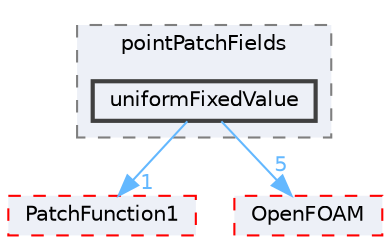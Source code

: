 digraph "src/meshTools/fields/pointPatchFields/uniformFixedValue"
{
 // LATEX_PDF_SIZE
  bgcolor="transparent";
  edge [fontname=Helvetica,fontsize=10,labelfontname=Helvetica,labelfontsize=10];
  node [fontname=Helvetica,fontsize=10,shape=box,height=0.2,width=0.4];
  compound=true
  subgraph clusterdir_8b55b42e2857f73d9569338623f0b4a0 {
    graph [ bgcolor="#edf0f7", pencolor="grey50", label="pointPatchFields", fontname=Helvetica,fontsize=10 style="filled,dashed", URL="dir_8b55b42e2857f73d9569338623f0b4a0.html",tooltip=""]
  dir_1cff38da6d59e4388fbf952c69360c59 [label="uniformFixedValue", fillcolor="#edf0f7", color="grey25", style="filled,bold", URL="dir_1cff38da6d59e4388fbf952c69360c59.html",tooltip=""];
  }
  dir_09d50951098ee555b67e42398c5d8325 [label="PatchFunction1", fillcolor="#edf0f7", color="red", style="filled,dashed", URL="dir_09d50951098ee555b67e42398c5d8325.html",tooltip=""];
  dir_c5473ff19b20e6ec4dfe5c310b3778a8 [label="OpenFOAM", fillcolor="#edf0f7", color="red", style="filled,dashed", URL="dir_c5473ff19b20e6ec4dfe5c310b3778a8.html",tooltip=""];
  dir_1cff38da6d59e4388fbf952c69360c59->dir_09d50951098ee555b67e42398c5d8325 [headlabel="1", labeldistance=1.5 headhref="dir_004214_002831.html" href="dir_004214_002831.html" color="steelblue1" fontcolor="steelblue1"];
  dir_1cff38da6d59e4388fbf952c69360c59->dir_c5473ff19b20e6ec4dfe5c310b3778a8 [headlabel="5", labeldistance=1.5 headhref="dir_004214_002695.html" href="dir_004214_002695.html" color="steelblue1" fontcolor="steelblue1"];
}
